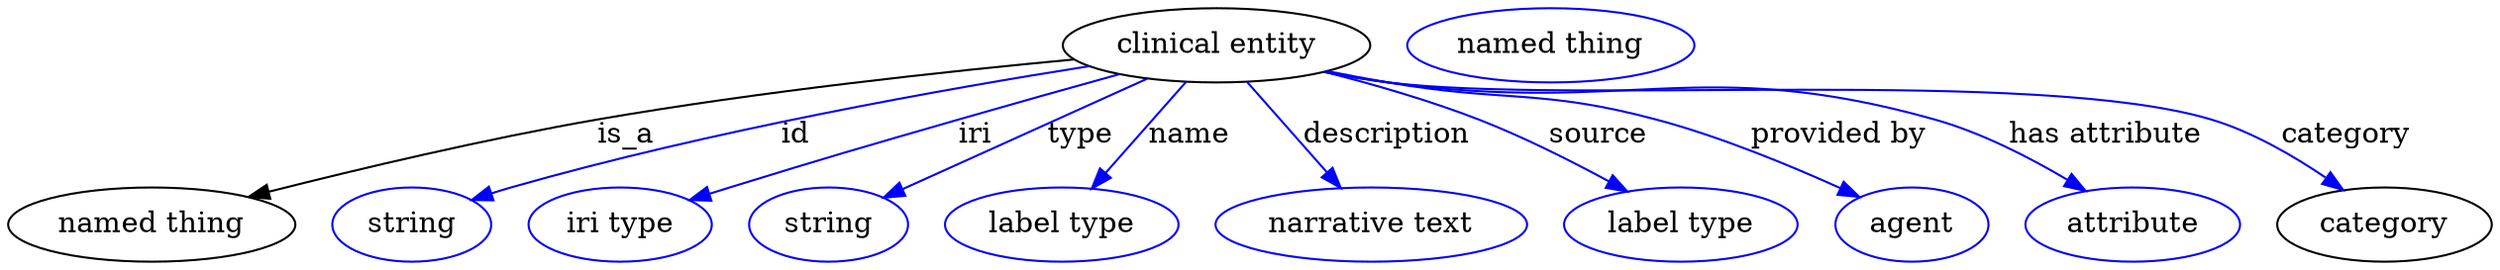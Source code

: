 digraph {
	graph [bb="0,0,1203.5,123"];
	node [label="\N"];
	"clinical entity"	 [height=0.5,
		label="clinical entity",
		pos="585.54,105",
		width=2.0762];
	"named thing"	 [height=0.5,
		pos="69.544,18",
		width=1.9318];
	"clinical entity" -> "named thing"	 [label=is_a,
		lp="299.54,61.5",
		pos="e,117.69,31.01 515.2,98.814 454.2,92.913 363.66,82.864 285.54,69 231.52,59.412 170.76,44.709 127.47,33.549"];
	id	 [color=blue,
		height=0.5,
		label=string,
		pos="195.54,18",
		width=1.0652];
	"clinical entity" -> id	 [color=blue,
		label=id,
		lp="381.54,61.5",
		pos="e,224.76,29.738 521.72,95.49 452.42,84.387 338.88,63.923 243.54,36 240.57,35.128 237.51,34.159 234.45,33.136",
		style=solid];
	iri	 [color=blue,
		height=0.5,
		label="iri type",
		pos="296.54,18",
		width=1.2277];
	"clinical entity" -> iri	 [color=blue,
		label=iri,
		lp="461.54,61.5",
		pos="e,330.77,29.583 536.75,91.321 489.1,77.808 414.59,56.277 350.54,36 347.24,34.954 343.83,33.857 340.4,32.743",
		style=solid];
	type	 [color=blue,
		height=0.5,
		label=string,
		pos="397.54,18",
		width=1.0652];
	"clinical entity" -> type	 [color=blue,
		label=type,
		lp="519.54,61.5",
		pos="e,424.95,30.685 550.62,88.84 517.57,73.544 468.13,50.663 434.44,35.074",
		style=solid];
	name	 [color=blue,
		height=0.5,
		label="label type",
		pos="510.54,18",
		width=1.5707];
	"clinical entity" -> name	 [color=blue,
		label=name,
		lp="572.54,61.5",
		pos="e,525.55,35.41 570,86.974 559.1,74.325 544.37,57.241 532.3,43.24",
		style=solid];
	description	 [color=blue,
		height=0.5,
		label="narrative text",
		pos="660.54,18",
		width=2.0943];
	"clinical entity" -> description	 [color=blue,
		label=description,
		lp="668.54,61.5",
		pos="e,645.28,35.706 601.08,86.974 611.92,74.409 626.52,57.466 638.55,43.517",
		style=solid];
	source	 [color=blue,
		height=0.5,
		label="label type",
		pos="810.54,18",
		width=1.5707];
	"clinical entity" -> source	 [color=blue,
		label=source,
		lp="771.04,61.5",
		pos="e,783.68,34.088 639.62,92.48 662.76,86.438 689.85,78.44 713.54,69 734.47,60.665 756.78,49.135 774.72,39.146",
		style=solid];
	"provided by"	 [color=blue,
		height=0.5,
		label=agent,
		pos="922.54,18",
		width=1.0291];
	"clinical entity" -> "provided by"	 [color=blue,
		label="provided by",
		lp="884.04,61.5",
		pos="e,896.36,31.172 639.89,92.586 649.42,90.59 659.25,88.643 668.54,87 726.41,76.765 742.82,84.381 799.54,69 830.07,60.721 863.11,46.722 \
887.25,35.482",
		style=solid];
	"has attribute"	 [color=blue,
		height=0.5,
		label=attribute,
		pos="1029.5,18",
		width=1.4443];
	"clinical entity" -> "has attribute"	 [color=blue,
		label="has attribute",
		lp="1014.5,61.5",
		pos="e,1005.1,34.2 638.92,92.234 648.73,90.228 658.91,88.368 668.54,87 784.1,70.588 818.12,100.37 930.54,69 953.75,62.524 977.82,50.269 \
996.42,39.395",
		style=solid];
	category	 [height=0.5,
		pos="1151.5,18",
		width=1.4443];
	"clinical entity" -> category	 [color=blue,
		label=category,
		lp="1129.5,61.5",
		pos="e,1130.3,34.635 638.45,92.138 648.39,90.116 658.75,88.275 668.54,87 756.12,75.601 980.93,94.278 1065.5,69 1085.8,62.963 1106.2,51.169 \
1122,40.442",
		style=solid];
	"named thing_category"	 [color=blue,
		height=0.5,
		label="named thing",
		pos="747.54,105",
		width=1.9318];
}
